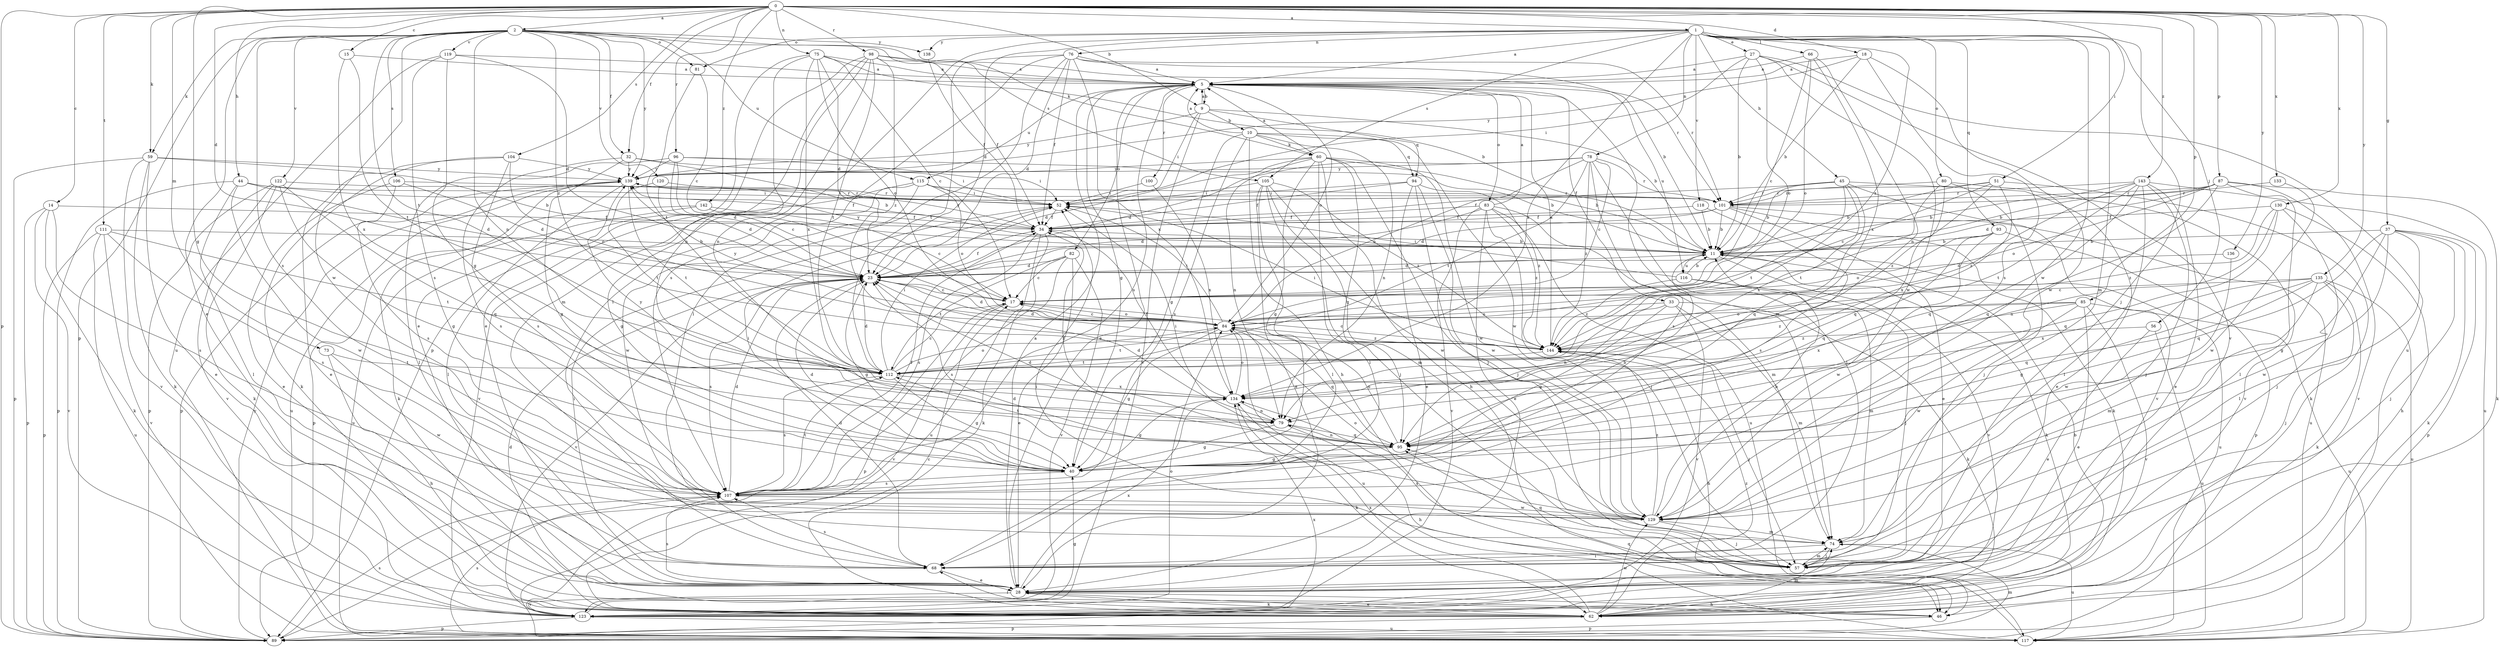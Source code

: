 strict digraph  {
0;
1;
2;
5;
9;
10;
11;
14;
15;
17;
18;
23;
27;
28;
32;
33;
34;
37;
40;
44;
45;
46;
51;
52;
56;
57;
59;
60;
62;
66;
68;
73;
74;
75;
76;
78;
79;
80;
81;
82;
83;
84;
85;
87;
89;
93;
94;
95;
96;
98;
100;
101;
104;
105;
106;
107;
111;
112;
115;
116;
117;
118;
119;
120;
122;
123;
129;
130;
133;
134;
135;
136;
138;
139;
142;
143;
144;
0 -> 1  [label=a];
0 -> 2  [label=a];
0 -> 9  [label=b];
0 -> 14  [label=c];
0 -> 15  [label=c];
0 -> 18  [label=d];
0 -> 23  [label=d];
0 -> 32  [label=f];
0 -> 37  [label=g];
0 -> 40  [label=g];
0 -> 44  [label=h];
0 -> 51  [label=i];
0 -> 59  [label=k];
0 -> 73  [label=m];
0 -> 75  [label=n];
0 -> 85  [label=p];
0 -> 87  [label=p];
0 -> 89  [label=p];
0 -> 96  [label=r];
0 -> 98  [label=r];
0 -> 104  [label=s];
0 -> 111  [label=t];
0 -> 130  [label=x];
0 -> 133  [label=x];
0 -> 135  [label=y];
0 -> 136  [label=y];
0 -> 142  [label=z];
0 -> 143  [label=z];
1 -> 5  [label=a];
1 -> 23  [label=d];
1 -> 27  [label=e];
1 -> 45  [label=h];
1 -> 56  [label=j];
1 -> 57  [label=j];
1 -> 66  [label=l];
1 -> 68  [label=l];
1 -> 74  [label=m];
1 -> 76  [label=n];
1 -> 78  [label=n];
1 -> 80  [label=o];
1 -> 81  [label=o];
1 -> 93  [label=q];
1 -> 105  [label=s];
1 -> 118  [label=v];
1 -> 129  [label=w];
1 -> 134  [label=x];
1 -> 138  [label=y];
1 -> 144  [label=z];
2 -> 28  [label=e];
2 -> 32  [label=f];
2 -> 59  [label=k];
2 -> 60  [label=k];
2 -> 79  [label=n];
2 -> 81  [label=o];
2 -> 89  [label=p];
2 -> 105  [label=s];
2 -> 106  [label=s];
2 -> 107  [label=s];
2 -> 112  [label=t];
2 -> 115  [label=u];
2 -> 119  [label=v];
2 -> 120  [label=v];
2 -> 122  [label=v];
2 -> 129  [label=w];
2 -> 138  [label=y];
2 -> 139  [label=y];
2 -> 144  [label=z];
5 -> 9  [label=b];
5 -> 28  [label=e];
5 -> 33  [label=f];
5 -> 40  [label=g];
5 -> 74  [label=m];
5 -> 82  [label=o];
5 -> 83  [label=o];
5 -> 84  [label=o];
5 -> 100  [label=r];
5 -> 107  [label=s];
5 -> 115  [label=u];
5 -> 116  [label=u];
9 -> 5  [label=a];
9 -> 10  [label=b];
9 -> 11  [label=b];
9 -> 52  [label=i];
9 -> 94  [label=q];
9 -> 123  [label=v];
9 -> 139  [label=y];
10 -> 5  [label=a];
10 -> 40  [label=g];
10 -> 46  [label=h];
10 -> 60  [label=k];
10 -> 79  [label=n];
10 -> 94  [label=q];
10 -> 107  [label=s];
10 -> 129  [label=w];
11 -> 23  [label=d];
11 -> 62  [label=k];
11 -> 116  [label=u];
11 -> 117  [label=u];
11 -> 123  [label=v];
11 -> 139  [label=y];
14 -> 34  [label=f];
14 -> 62  [label=k];
14 -> 89  [label=p];
14 -> 107  [label=s];
14 -> 123  [label=v];
15 -> 5  [label=a];
15 -> 112  [label=t];
15 -> 134  [label=x];
17 -> 84  [label=o];
17 -> 89  [label=p];
17 -> 123  [label=v];
18 -> 5  [label=a];
18 -> 11  [label=b];
18 -> 107  [label=s];
18 -> 129  [label=w];
18 -> 139  [label=y];
23 -> 17  [label=c];
23 -> 34  [label=f];
23 -> 40  [label=g];
23 -> 107  [label=s];
23 -> 123  [label=v];
27 -> 5  [label=a];
27 -> 11  [label=b];
27 -> 52  [label=i];
27 -> 84  [label=o];
27 -> 117  [label=u];
27 -> 123  [label=v];
27 -> 129  [label=w];
28 -> 5  [label=a];
28 -> 46  [label=h];
28 -> 52  [label=i];
28 -> 62  [label=k];
28 -> 107  [label=s];
28 -> 123  [label=v];
28 -> 134  [label=x];
32 -> 11  [label=b];
32 -> 40  [label=g];
32 -> 52  [label=i];
32 -> 107  [label=s];
32 -> 139  [label=y];
33 -> 40  [label=g];
33 -> 62  [label=k];
33 -> 74  [label=m];
33 -> 79  [label=n];
33 -> 84  [label=o];
33 -> 123  [label=v];
34 -> 11  [label=b];
34 -> 62  [label=k];
34 -> 107  [label=s];
34 -> 117  [label=u];
34 -> 139  [label=y];
37 -> 11  [label=b];
37 -> 40  [label=g];
37 -> 57  [label=j];
37 -> 62  [label=k];
37 -> 68  [label=l];
37 -> 89  [label=p];
37 -> 95  [label=q];
37 -> 129  [label=w];
40 -> 11  [label=b];
40 -> 23  [label=d];
40 -> 52  [label=i];
40 -> 107  [label=s];
44 -> 23  [label=d];
44 -> 34  [label=f];
44 -> 52  [label=i];
44 -> 68  [label=l];
44 -> 89  [label=p];
44 -> 129  [label=w];
45 -> 11  [label=b];
45 -> 28  [label=e];
45 -> 34  [label=f];
45 -> 95  [label=q];
45 -> 101  [label=r];
45 -> 112  [label=t];
45 -> 123  [label=v];
45 -> 134  [label=x];
46 -> 23  [label=d];
46 -> 89  [label=p];
51 -> 11  [label=b];
51 -> 17  [label=c];
51 -> 62  [label=k];
51 -> 101  [label=r];
51 -> 134  [label=x];
51 -> 144  [label=z];
52 -> 34  [label=f];
56 -> 28  [label=e];
56 -> 117  [label=u];
56 -> 144  [label=z];
57 -> 52  [label=i];
57 -> 74  [label=m];
57 -> 95  [label=q];
57 -> 134  [label=x];
59 -> 11  [label=b];
59 -> 28  [label=e];
59 -> 62  [label=k];
59 -> 89  [label=p];
59 -> 123  [label=v];
59 -> 139  [label=y];
60 -> 5  [label=a];
60 -> 11  [label=b];
60 -> 23  [label=d];
60 -> 40  [label=g];
60 -> 46  [label=h];
60 -> 57  [label=j];
60 -> 68  [label=l];
60 -> 79  [label=n];
60 -> 95  [label=q];
60 -> 129  [label=w];
60 -> 139  [label=y];
62 -> 11  [label=b];
62 -> 17  [label=c];
62 -> 28  [label=e];
62 -> 68  [label=l];
62 -> 74  [label=m];
62 -> 89  [label=p];
62 -> 129  [label=w];
62 -> 134  [label=x];
62 -> 144  [label=z];
66 -> 5  [label=a];
66 -> 17  [label=c];
66 -> 79  [label=n];
66 -> 84  [label=o];
66 -> 134  [label=x];
68 -> 23  [label=d];
68 -> 28  [label=e];
68 -> 107  [label=s];
73 -> 46  [label=h];
73 -> 112  [label=t];
73 -> 129  [label=w];
74 -> 57  [label=j];
74 -> 68  [label=l];
74 -> 117  [label=u];
75 -> 5  [label=a];
75 -> 11  [label=b];
75 -> 17  [label=c];
75 -> 23  [label=d];
75 -> 28  [label=e];
75 -> 79  [label=n];
75 -> 84  [label=o];
75 -> 134  [label=x];
76 -> 5  [label=a];
76 -> 11  [label=b];
76 -> 23  [label=d];
76 -> 34  [label=f];
76 -> 68  [label=l];
76 -> 101  [label=r];
76 -> 107  [label=s];
76 -> 112  [label=t];
76 -> 134  [label=x];
78 -> 17  [label=c];
78 -> 23  [label=d];
78 -> 68  [label=l];
78 -> 84  [label=o];
78 -> 101  [label=r];
78 -> 107  [label=s];
78 -> 112  [label=t];
78 -> 139  [label=y];
78 -> 144  [label=z];
79 -> 23  [label=d];
79 -> 40  [label=g];
79 -> 46  [label=h];
79 -> 95  [label=q];
79 -> 139  [label=y];
80 -> 57  [label=j];
80 -> 95  [label=q];
80 -> 101  [label=r];
80 -> 112  [label=t];
80 -> 123  [label=v];
81 -> 17  [label=c];
81 -> 112  [label=t];
82 -> 17  [label=c];
82 -> 23  [label=d];
82 -> 28  [label=e];
82 -> 107  [label=s];
82 -> 112  [label=t];
82 -> 123  [label=v];
83 -> 5  [label=a];
83 -> 23  [label=d];
83 -> 28  [label=e];
83 -> 34  [label=f];
83 -> 57  [label=j];
83 -> 74  [label=m];
83 -> 117  [label=u];
83 -> 123  [label=v];
83 -> 144  [label=z];
84 -> 17  [label=c];
84 -> 23  [label=d];
84 -> 40  [label=g];
84 -> 52  [label=i];
84 -> 95  [label=q];
84 -> 112  [label=t];
84 -> 117  [label=u];
84 -> 139  [label=y];
84 -> 144  [label=z];
85 -> 28  [label=e];
85 -> 84  [label=o];
85 -> 117  [label=u];
85 -> 123  [label=v];
85 -> 129  [label=w];
85 -> 134  [label=x];
85 -> 144  [label=z];
87 -> 11  [label=b];
87 -> 23  [label=d];
87 -> 62  [label=k];
87 -> 68  [label=l];
87 -> 84  [label=o];
87 -> 95  [label=q];
87 -> 101  [label=r];
87 -> 123  [label=v];
89 -> 74  [label=m];
89 -> 107  [label=s];
89 -> 134  [label=x];
89 -> 139  [label=y];
93 -> 11  [label=b];
93 -> 84  [label=o];
93 -> 89  [label=p];
93 -> 95  [label=q];
93 -> 129  [label=w];
94 -> 28  [label=e];
94 -> 34  [label=f];
94 -> 52  [label=i];
94 -> 57  [label=j];
94 -> 129  [label=w];
94 -> 144  [label=z];
95 -> 23  [label=d];
95 -> 34  [label=f];
95 -> 40  [label=g];
95 -> 52  [label=i];
95 -> 79  [label=n];
95 -> 84  [label=o];
95 -> 112  [label=t];
96 -> 11  [label=b];
96 -> 17  [label=c];
96 -> 23  [label=d];
96 -> 52  [label=i];
96 -> 68  [label=l];
96 -> 139  [label=y];
98 -> 5  [label=a];
98 -> 28  [label=e];
98 -> 34  [label=f];
98 -> 74  [label=m];
98 -> 79  [label=n];
98 -> 89  [label=p];
98 -> 101  [label=r];
98 -> 112  [label=t];
98 -> 144  [label=z];
100 -> 52  [label=i];
100 -> 134  [label=x];
101 -> 11  [label=b];
101 -> 23  [label=d];
101 -> 28  [label=e];
101 -> 34  [label=f];
101 -> 62  [label=k];
101 -> 117  [label=u];
104 -> 28  [label=e];
104 -> 62  [label=k];
104 -> 84  [label=o];
104 -> 107  [label=s];
104 -> 139  [label=y];
105 -> 28  [label=e];
105 -> 52  [label=i];
105 -> 57  [label=j];
105 -> 68  [label=l];
105 -> 74  [label=m];
105 -> 129  [label=w];
105 -> 144  [label=z];
106 -> 23  [label=d];
106 -> 28  [label=e];
106 -> 101  [label=r];
106 -> 107  [label=s];
107 -> 23  [label=d];
107 -> 34  [label=f];
107 -> 112  [label=t];
107 -> 129  [label=w];
111 -> 11  [label=b];
111 -> 89  [label=p];
111 -> 107  [label=s];
111 -> 112  [label=t];
111 -> 117  [label=u];
111 -> 123  [label=v];
112 -> 17  [label=c];
112 -> 23  [label=d];
112 -> 40  [label=g];
112 -> 52  [label=i];
112 -> 84  [label=o];
112 -> 107  [label=s];
112 -> 134  [label=x];
115 -> 40  [label=g];
115 -> 52  [label=i];
115 -> 84  [label=o];
115 -> 101  [label=r];
115 -> 123  [label=v];
115 -> 129  [label=w];
116 -> 11  [label=b];
116 -> 52  [label=i];
116 -> 57  [label=j];
116 -> 74  [label=m];
116 -> 144  [label=z];
117 -> 95  [label=q];
117 -> 107  [label=s];
118 -> 11  [label=b];
118 -> 34  [label=f];
118 -> 107  [label=s];
119 -> 5  [label=a];
119 -> 23  [label=d];
119 -> 40  [label=g];
119 -> 107  [label=s];
119 -> 117  [label=u];
120 -> 23  [label=d];
120 -> 101  [label=r];
120 -> 112  [label=t];
122 -> 40  [label=g];
122 -> 62  [label=k];
122 -> 89  [label=p];
122 -> 95  [label=q];
122 -> 101  [label=r];
122 -> 123  [label=v];
123 -> 40  [label=g];
123 -> 84  [label=o];
123 -> 89  [label=p];
123 -> 117  [label=u];
129 -> 11  [label=b];
129 -> 23  [label=d];
129 -> 57  [label=j];
129 -> 74  [label=m];
129 -> 84  [label=o];
129 -> 144  [label=z];
130 -> 34  [label=f];
130 -> 46  [label=h];
130 -> 57  [label=j];
130 -> 79  [label=n];
130 -> 95  [label=q];
130 -> 144  [label=z];
133 -> 101  [label=r];
133 -> 129  [label=w];
134 -> 34  [label=f];
134 -> 40  [label=g];
134 -> 62  [label=k];
134 -> 79  [label=n];
134 -> 84  [label=o];
135 -> 17  [label=c];
135 -> 40  [label=g];
135 -> 57  [label=j];
135 -> 62  [label=k];
135 -> 74  [label=m];
135 -> 95  [label=q];
135 -> 117  [label=u];
135 -> 134  [label=x];
136 -> 23  [label=d];
136 -> 129  [label=w];
138 -> 34  [label=f];
139 -> 52  [label=i];
139 -> 62  [label=k];
139 -> 68  [label=l];
139 -> 89  [label=p];
139 -> 112  [label=t];
139 -> 117  [label=u];
142 -> 17  [label=c];
142 -> 34  [label=f];
142 -> 89  [label=p];
142 -> 117  [label=u];
143 -> 11  [label=b];
143 -> 28  [label=e];
143 -> 57  [label=j];
143 -> 68  [label=l];
143 -> 95  [label=q];
143 -> 101  [label=r];
143 -> 112  [label=t];
143 -> 117  [label=u];
143 -> 144  [label=z];
144 -> 5  [label=a];
144 -> 17  [label=c];
144 -> 23  [label=d];
144 -> 46  [label=h];
144 -> 52  [label=i];
144 -> 57  [label=j];
144 -> 112  [label=t];
}
